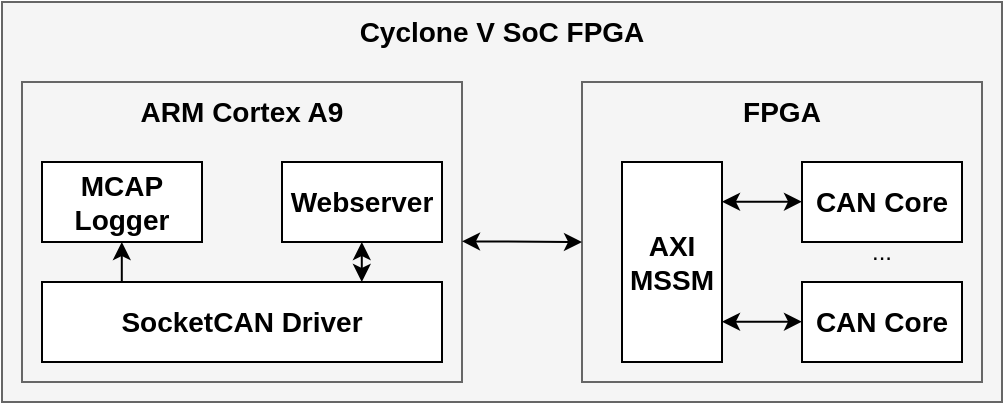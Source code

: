 <mxfile version="24.7.17">
  <diagram name="Seite-1" id="a9OoyWns-IZeFspXCzl-">
    <mxGraphModel dx="1195" dy="696" grid="1" gridSize="10" guides="1" tooltips="1" connect="1" arrows="1" fold="1" page="1" pageScale="1" pageWidth="827" pageHeight="1169" math="0" shadow="0">
      <root>
        <mxCell id="0" />
        <mxCell id="1" parent="0" />
        <mxCell id="DnNxYRB68PnlACCA3rMo-19" value="" style="rounded=0;whiteSpace=wrap;html=1;fillColor=#f5f5f5;fontColor=#333333;strokeColor=#666666;" vertex="1" parent="1">
          <mxGeometry x="220" y="240" width="500" height="200" as="geometry" />
        </mxCell>
        <mxCell id="DnNxYRB68PnlACCA3rMo-4" value="" style="rounded=0;whiteSpace=wrap;html=1;fillColor=#f5f5f5;fontColor=#333333;strokeColor=#666666;" vertex="1" parent="1">
          <mxGeometry x="230" y="280" width="220" height="150" as="geometry" />
        </mxCell>
        <mxCell id="DnNxYRB68PnlACCA3rMo-3" value="&lt;b&gt;&lt;font style=&quot;font-size: 14px;&quot;&gt;SocketCAN Driver&lt;/font&gt;&lt;/b&gt;" style="rounded=0;whiteSpace=wrap;html=1;" vertex="1" parent="1">
          <mxGeometry x="240" y="380" width="200" height="40" as="geometry" />
        </mxCell>
        <mxCell id="DnNxYRB68PnlACCA3rMo-1" value="&lt;b&gt;&lt;font style=&quot;font-size: 14px;&quot;&gt;MCAP Logger&lt;/font&gt;&lt;/b&gt;" style="rounded=0;whiteSpace=wrap;html=1;" vertex="1" parent="1">
          <mxGeometry x="240" y="320" width="80" height="40" as="geometry" />
        </mxCell>
        <mxCell id="DnNxYRB68PnlACCA3rMo-2" value="&lt;b&gt;&lt;font style=&quot;font-size: 14px;&quot;&gt;Webserver&lt;/font&gt;&lt;/b&gt;" style="rounded=0;whiteSpace=wrap;html=1;" vertex="1" parent="1">
          <mxGeometry x="360" y="320" width="80" height="40" as="geometry" />
        </mxCell>
        <mxCell id="DnNxYRB68PnlACCA3rMo-5" value="&lt;font style=&quot;font-size: 14px;&quot;&gt;&lt;b&gt;ARM Cortex A9&lt;/b&gt;&lt;/font&gt;" style="text;strokeColor=none;align=center;fillColor=none;html=1;verticalAlign=middle;whiteSpace=wrap;rounded=0;" vertex="1" parent="1">
          <mxGeometry x="285" y="280" width="110" height="30" as="geometry" />
        </mxCell>
        <mxCell id="DnNxYRB68PnlACCA3rMo-6" value="" style="rounded=0;whiteSpace=wrap;html=1;fillColor=#f5f5f5;fontColor=#333333;strokeColor=#666666;" vertex="1" parent="1">
          <mxGeometry x="510" y="280" width="200" height="150" as="geometry" />
        </mxCell>
        <mxCell id="DnNxYRB68PnlACCA3rMo-7" value="&lt;b&gt;&lt;font style=&quot;font-size: 14px;&quot;&gt;CAN Core&lt;/font&gt;&lt;/b&gt;" style="rounded=0;whiteSpace=wrap;html=1;" vertex="1" parent="1">
          <mxGeometry x="620" y="320" width="80" height="40" as="geometry" />
        </mxCell>
        <mxCell id="DnNxYRB68PnlACCA3rMo-8" value="&lt;b&gt;&lt;font style=&quot;font-size: 14px;&quot;&gt;CAN Core&lt;/font&gt;&lt;/b&gt;" style="rounded=0;whiteSpace=wrap;html=1;" vertex="1" parent="1">
          <mxGeometry x="620" y="380" width="80" height="40" as="geometry" />
        </mxCell>
        <mxCell id="DnNxYRB68PnlACCA3rMo-9" value="..." style="text;strokeColor=none;align=center;fillColor=none;html=1;verticalAlign=middle;whiteSpace=wrap;rounded=0;" vertex="1" parent="1">
          <mxGeometry x="630" y="350" width="60" height="30" as="geometry" />
        </mxCell>
        <mxCell id="DnNxYRB68PnlACCA3rMo-10" value="&lt;b&gt;&lt;font style=&quot;font-size: 14px;&quot;&gt;AXI&lt;br&gt;MSSM&lt;/font&gt;&lt;/b&gt;" style="rounded=0;whiteSpace=wrap;html=1;" vertex="1" parent="1">
          <mxGeometry x="530" y="320" width="50" height="100" as="geometry" />
        </mxCell>
        <mxCell id="DnNxYRB68PnlACCA3rMo-11" value="" style="endArrow=classic;startArrow=classic;html=1;rounded=0;" edge="1" parent="1">
          <mxGeometry width="50" height="50" relative="1" as="geometry">
            <mxPoint x="580" y="339.83" as="sourcePoint" />
            <mxPoint x="620" y="339.83" as="targetPoint" />
          </mxGeometry>
        </mxCell>
        <mxCell id="DnNxYRB68PnlACCA3rMo-12" value="" style="endArrow=classic;startArrow=classic;html=1;rounded=0;" edge="1" parent="1">
          <mxGeometry width="50" height="50" relative="1" as="geometry">
            <mxPoint x="580" y="399.83" as="sourcePoint" />
            <mxPoint x="620" y="399.83" as="targetPoint" />
          </mxGeometry>
        </mxCell>
        <mxCell id="DnNxYRB68PnlACCA3rMo-13" value="" style="endArrow=classic;startArrow=classic;html=1;rounded=0;" edge="1" parent="1">
          <mxGeometry width="50" height="50" relative="1" as="geometry">
            <mxPoint x="450" y="359.67" as="sourcePoint" />
            <mxPoint x="510" y="360" as="targetPoint" />
          </mxGeometry>
        </mxCell>
        <mxCell id="DnNxYRB68PnlACCA3rMo-15" value="" style="endArrow=classic;startArrow=classic;html=1;rounded=0;" edge="1" parent="1">
          <mxGeometry width="50" height="50" relative="1" as="geometry">
            <mxPoint x="399.9" y="380" as="sourcePoint" />
            <mxPoint x="399.9" y="360" as="targetPoint" />
          </mxGeometry>
        </mxCell>
        <mxCell id="DnNxYRB68PnlACCA3rMo-16" value="" style="endArrow=classic;html=1;rounded=0;" edge="1" parent="1">
          <mxGeometry width="50" height="50" relative="1" as="geometry">
            <mxPoint x="279.9" y="380" as="sourcePoint" />
            <mxPoint x="279.9" y="360" as="targetPoint" />
          </mxGeometry>
        </mxCell>
        <mxCell id="DnNxYRB68PnlACCA3rMo-17" value="&lt;font style=&quot;font-size: 14px;&quot;&gt;&lt;b&gt;FPGA&lt;/b&gt;&lt;/font&gt;" style="text;strokeColor=none;align=center;fillColor=none;html=1;verticalAlign=middle;whiteSpace=wrap;rounded=0;" vertex="1" parent="1">
          <mxGeometry x="555" y="280" width="110" height="30" as="geometry" />
        </mxCell>
        <mxCell id="DnNxYRB68PnlACCA3rMo-18" value="&lt;font style=&quot;font-size: 14px;&quot;&gt;&lt;b&gt;Cyclone V SoC FPGA&lt;/b&gt;&lt;/font&gt;" style="text;strokeColor=none;align=center;fillColor=none;html=1;verticalAlign=middle;whiteSpace=wrap;rounded=0;" vertex="1" parent="1">
          <mxGeometry x="390" y="240" width="160" height="30" as="geometry" />
        </mxCell>
      </root>
    </mxGraphModel>
  </diagram>
</mxfile>
